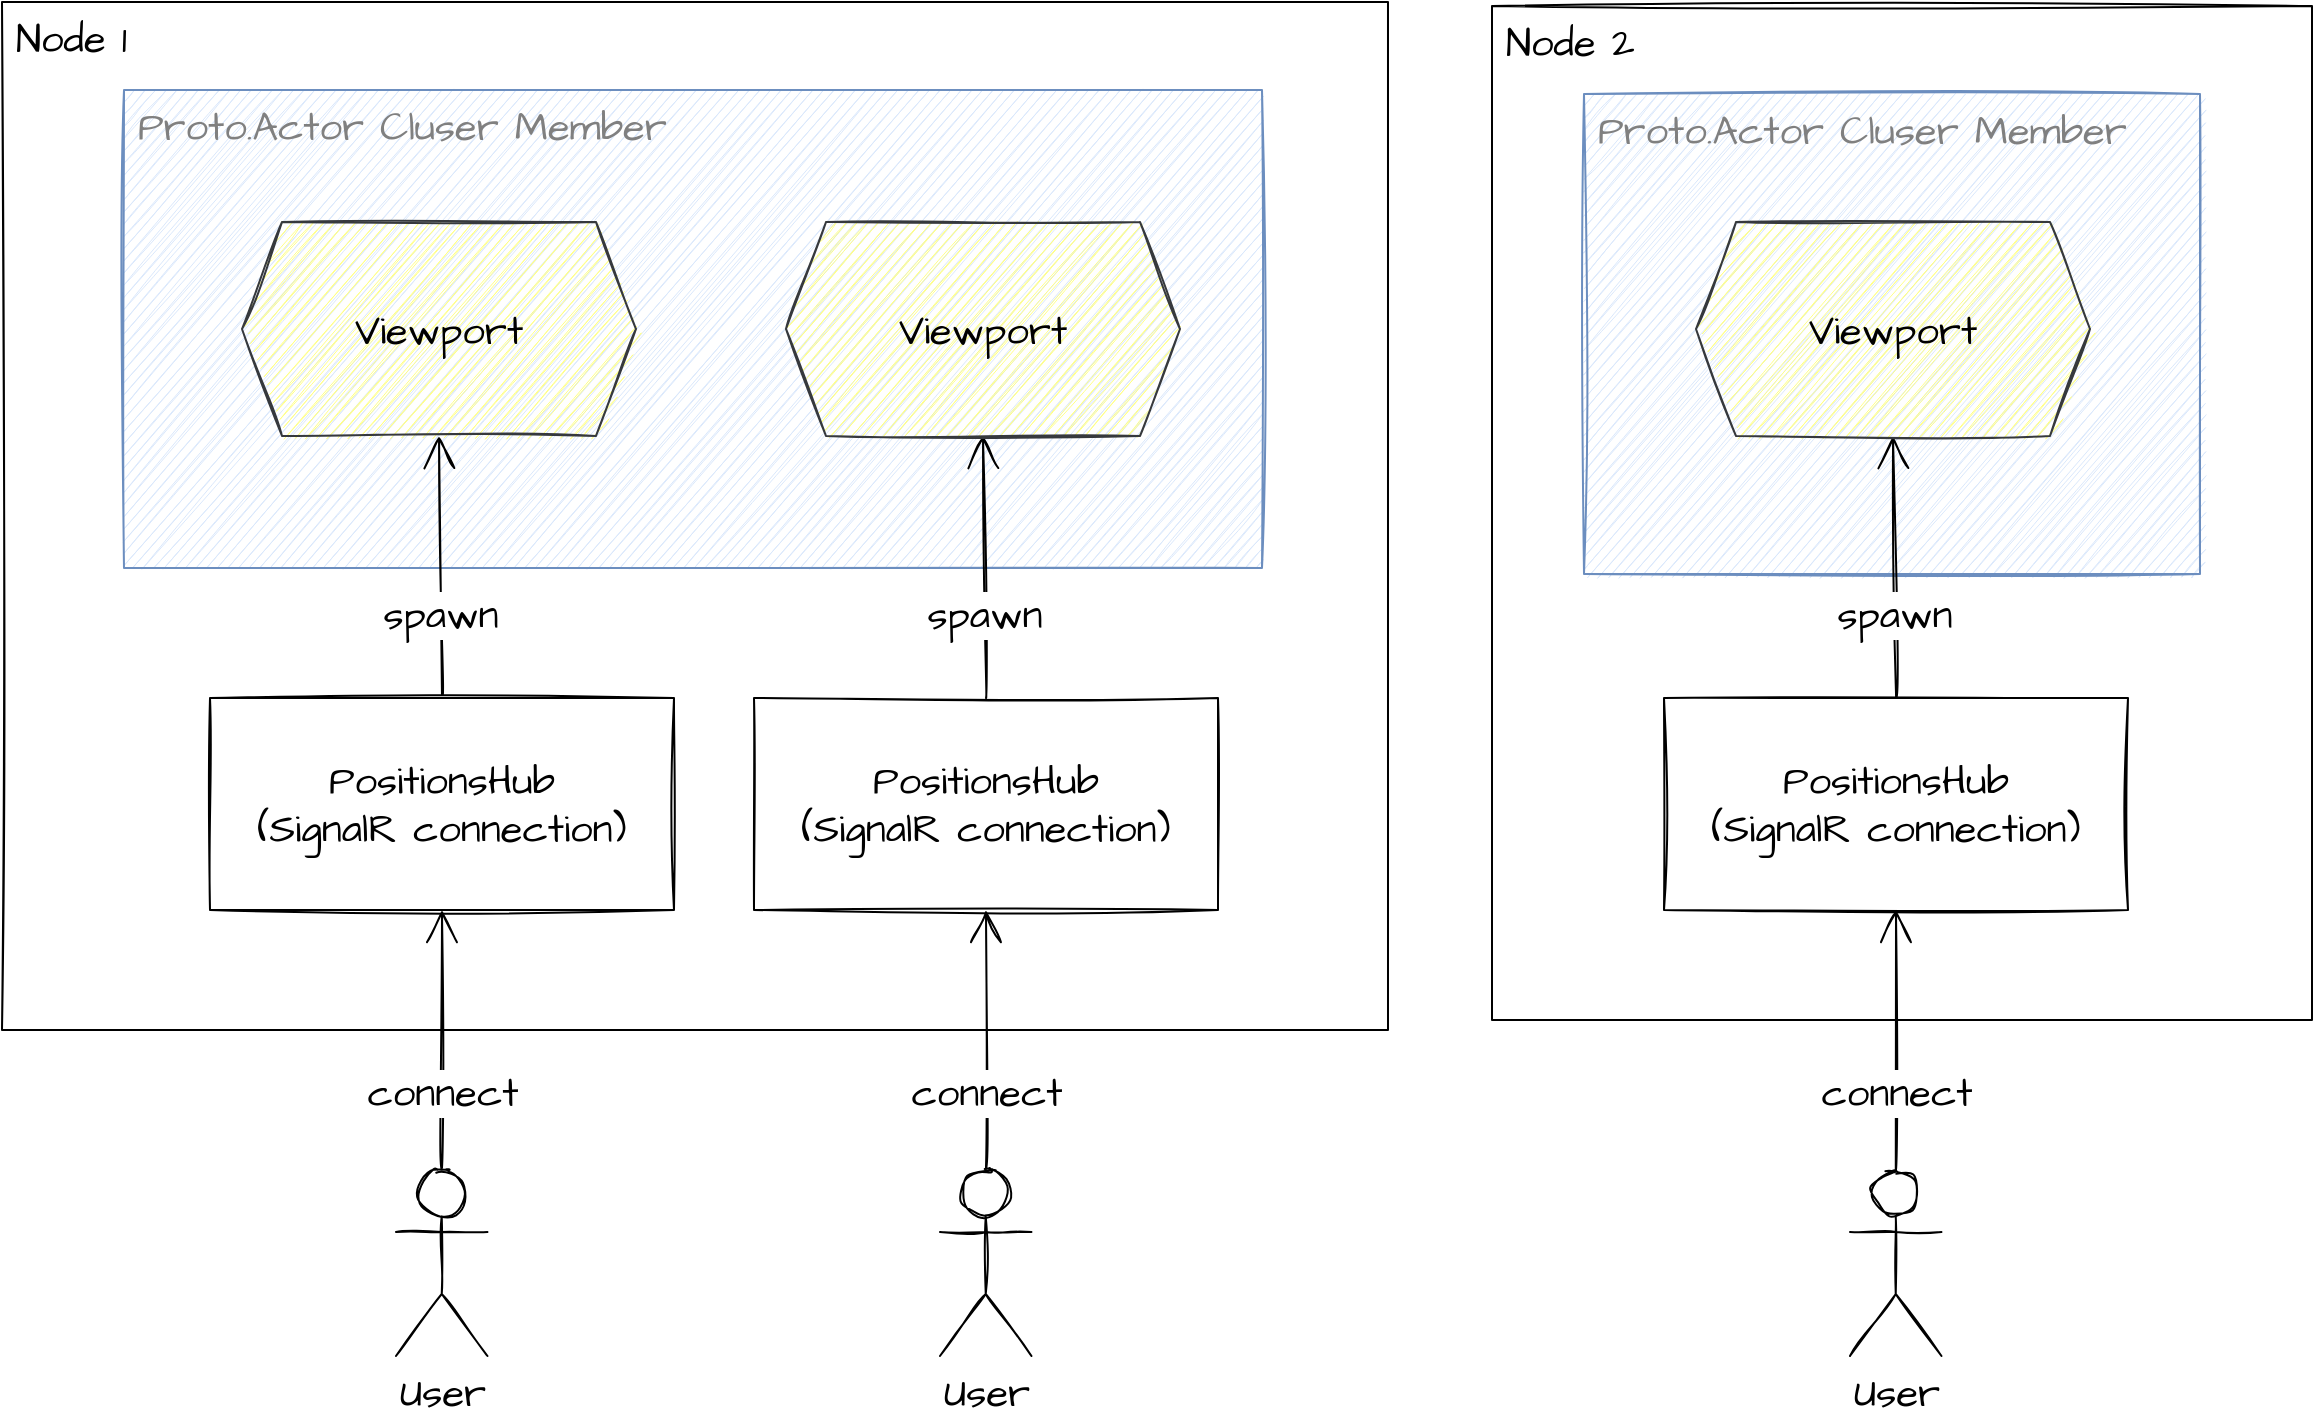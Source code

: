 <mxfile version="15.2.4" type="device"><diagram id="C2J9TCyQ88oqgFuXmB26" name="Page-1"><mxGraphModel dx="4572" dy="152" grid="0" gridSize="10" guides="1" tooltips="1" connect="1" arrows="1" fold="1" page="0" pageScale="1" pageWidth="827" pageHeight="1169" math="0" shadow="0"><root><mxCell id="0"/><mxCell id="1" parent="0"/><mxCell id="D27ljaCf0Yv2C5KFOk9J-1" value="Node 2" style="rounded=0;whiteSpace=wrap;html=1;sketch=1;hachureGap=4;pointerEvents=0;fontFamily=Architects Daughter;fontSource=https%3A%2F%2Ffonts.googleapis.com%2Fcss%3Ffamily%3DArchitects%2BDaughter;fontSize=20;align=left;verticalAlign=top;spacingLeft=5;" vertex="1" parent="1"><mxGeometry x="150" y="1870" width="410" height="507" as="geometry"/></mxCell><mxCell id="D27ljaCf0Yv2C5KFOk9J-2" value="Node 1" style="rounded=0;whiteSpace=wrap;html=1;sketch=1;hachureGap=4;pointerEvents=0;fontFamily=Architects Daughter;fontSource=https%3A%2F%2Ffonts.googleapis.com%2Fcss%3Ffamily%3DArchitects%2BDaughter;fontSize=20;align=left;verticalAlign=top;spacingLeft=5;" vertex="1" parent="1"><mxGeometry x="-595" y="1868" width="693" height="514" as="geometry"/></mxCell><mxCell id="D27ljaCf0Yv2C5KFOk9J-3" value="Proto.Actor Cluser Member" style="rounded=0;whiteSpace=wrap;html=1;sketch=1;hachureGap=4;pointerEvents=0;fontFamily=Architects Daughter;fontSource=https%3A%2F%2Ffonts.googleapis.com%2Fcss%3Ffamily%3DArchitects%2BDaughter;fontSize=20;align=left;verticalAlign=top;spacingLeft=5;fillColor=#dae8fc;strokeColor=#6c8ebf;movable=1;resizable=1;rotatable=1;deletable=1;editable=1;connectable=1;fontColor=#808080;" vertex="1" parent="1"><mxGeometry x="-534" y="1912" width="569" height="239" as="geometry"/></mxCell><mxCell id="D27ljaCf0Yv2C5KFOk9J-4" value="Proto.Actor Cluser Member" style="rounded=0;whiteSpace=wrap;html=1;sketch=1;hachureGap=4;pointerEvents=0;fontFamily=Architects Daughter;fontSource=https%3A%2F%2Ffonts.googleapis.com%2Fcss%3Ffamily%3DArchitects%2BDaughter;fontSize=20;align=left;verticalAlign=top;spacingLeft=5;fillColor=#dae8fc;strokeColor=#6c8ebf;movable=1;resizable=1;rotatable=1;deletable=1;editable=1;connectable=1;fontColor=#808080;" vertex="1" parent="1"><mxGeometry x="196" y="1914" width="308" height="240" as="geometry"/></mxCell><mxCell id="D27ljaCf0Yv2C5KFOk9J-29" style="edgeStyle=none;curved=1;rounded=0;sketch=1;orthogonalLoop=1;jettySize=auto;html=1;exitX=0.5;exitY=0;exitDx=0;exitDy=0;entryX=0.5;entryY=1;entryDx=0;entryDy=0;fontFamily=Architects Daughter;fontSource=https%3A%2F%2Ffonts.googleapis.com%2Fcss%3Ffamily%3DArchitects%2BDaughter;fontSize=20;endArrow=open;startSize=14;endSize=14;sourcePerimeterSpacing=8;targetPerimeterSpacing=8;" edge="1" parent="1" source="D27ljaCf0Yv2C5KFOk9J-19" target="D27ljaCf0Yv2C5KFOk9J-27"><mxGeometry relative="1" as="geometry"/></mxCell><mxCell id="D27ljaCf0Yv2C5KFOk9J-31" value="spawn" style="edgeLabel;html=1;align=center;verticalAlign=middle;resizable=0;points=[];fontSize=20;fontFamily=Architects Daughter;" vertex="1" connectable="0" parent="D27ljaCf0Yv2C5KFOk9J-29"><mxGeometry x="-0.355" y="1" relative="1" as="geometry"><mxPoint as="offset"/></mxGeometry></mxCell><mxCell id="D27ljaCf0Yv2C5KFOk9J-19" value="PositionsHub&lt;br&gt;(SignalR connection)" style="rounded=0;whiteSpace=wrap;html=1;sketch=1;hachureGap=4;pointerEvents=0;fontFamily=Architects Daughter;fontSource=https%3A%2F%2Ffonts.googleapis.com%2Fcss%3Ffamily%3DArchitects%2BDaughter;fontSize=20;" vertex="1" parent="1"><mxGeometry x="-491" y="2216" width="232" height="106" as="geometry"/></mxCell><mxCell id="D27ljaCf0Yv2C5KFOk9J-28" style="edgeStyle=none;curved=1;rounded=0;sketch=1;orthogonalLoop=1;jettySize=auto;html=1;exitX=0.5;exitY=0;exitDx=0;exitDy=0;exitPerimeter=0;entryX=0.5;entryY=1;entryDx=0;entryDy=0;fontFamily=Architects Daughter;fontSource=https%3A%2F%2Ffonts.googleapis.com%2Fcss%3Ffamily%3DArchitects%2BDaughter;fontSize=20;endArrow=open;startSize=14;endSize=14;sourcePerimeterSpacing=8;targetPerimeterSpacing=8;" edge="1" parent="1" source="D27ljaCf0Yv2C5KFOk9J-22" target="D27ljaCf0Yv2C5KFOk9J-19"><mxGeometry relative="1" as="geometry"/></mxCell><mxCell id="D27ljaCf0Yv2C5KFOk9J-30" value="connect" style="edgeLabel;html=1;align=center;verticalAlign=middle;resizable=0;points=[];fontSize=20;fontFamily=Architects Daughter;" vertex="1" connectable="0" parent="D27ljaCf0Yv2C5KFOk9J-28"><mxGeometry x="-0.226" relative="1" as="geometry"><mxPoint y="11" as="offset"/></mxGeometry></mxCell><mxCell id="D27ljaCf0Yv2C5KFOk9J-22" value="User" style="shape=umlActor;verticalLabelPosition=bottom;verticalAlign=top;html=1;outlineConnect=0;sketch=1;hachureGap=4;pointerEvents=0;fontFamily=Architects Daughter;fontSource=https%3A%2F%2Ffonts.googleapis.com%2Fcss%3Ffamily%3DArchitects%2BDaughter;fontSize=20;" vertex="1" parent="1"><mxGeometry x="-398" y="2452" width="45.74" height="93" as="geometry"/></mxCell><mxCell id="D27ljaCf0Yv2C5KFOk9J-27" value="Viewport" style="shape=hexagon;perimeter=hexagonPerimeter2;whiteSpace=wrap;html=1;fixedSize=1;sketch=1;hachureGap=4;pointerEvents=0;fontFamily=Architects Daughter;fontSource=https%3A%2F%2Ffonts.googleapis.com%2Fcss%3Ffamily%3DArchitects%2BDaughter;fontSize=20;strokeColor=#36393d;align=center;verticalAlign=middle;rounded=0;fillColor=#ffff88;" vertex="1" parent="1"><mxGeometry x="-475" y="1978" width="197" height="107" as="geometry"/></mxCell><mxCell id="D27ljaCf0Yv2C5KFOk9J-32" style="edgeStyle=none;curved=1;rounded=0;sketch=1;orthogonalLoop=1;jettySize=auto;html=1;exitX=0.5;exitY=0;exitDx=0;exitDy=0;entryX=0.5;entryY=1;entryDx=0;entryDy=0;fontFamily=Architects Daughter;fontSource=https%3A%2F%2Ffonts.googleapis.com%2Fcss%3Ffamily%3DArchitects%2BDaughter;fontSize=20;endArrow=open;startSize=14;endSize=14;sourcePerimeterSpacing=8;targetPerimeterSpacing=8;" edge="1" source="D27ljaCf0Yv2C5KFOk9J-34" target="D27ljaCf0Yv2C5KFOk9J-38" parent="1"><mxGeometry relative="1" as="geometry"/></mxCell><mxCell id="D27ljaCf0Yv2C5KFOk9J-33" value="spawn" style="edgeLabel;html=1;align=center;verticalAlign=middle;resizable=0;points=[];fontSize=20;fontFamily=Architects Daughter;" vertex="1" connectable="0" parent="D27ljaCf0Yv2C5KFOk9J-32"><mxGeometry x="-0.355" y="1" relative="1" as="geometry"><mxPoint as="offset"/></mxGeometry></mxCell><mxCell id="D27ljaCf0Yv2C5KFOk9J-34" value="PositionsHub&lt;br&gt;(SignalR connection)" style="rounded=0;whiteSpace=wrap;html=1;sketch=1;hachureGap=4;pointerEvents=0;fontFamily=Architects Daughter;fontSource=https%3A%2F%2Ffonts.googleapis.com%2Fcss%3Ffamily%3DArchitects%2BDaughter;fontSize=20;" vertex="1" parent="1"><mxGeometry x="-219" y="2216" width="232" height="106" as="geometry"/></mxCell><mxCell id="D27ljaCf0Yv2C5KFOk9J-35" style="edgeStyle=none;curved=1;rounded=0;sketch=1;orthogonalLoop=1;jettySize=auto;html=1;exitX=0.5;exitY=0;exitDx=0;exitDy=0;exitPerimeter=0;entryX=0.5;entryY=1;entryDx=0;entryDy=0;fontFamily=Architects Daughter;fontSource=https%3A%2F%2Ffonts.googleapis.com%2Fcss%3Ffamily%3DArchitects%2BDaughter;fontSize=20;endArrow=open;startSize=14;endSize=14;sourcePerimeterSpacing=8;targetPerimeterSpacing=8;" edge="1" source="D27ljaCf0Yv2C5KFOk9J-37" target="D27ljaCf0Yv2C5KFOk9J-34" parent="1"><mxGeometry relative="1" as="geometry"/></mxCell><mxCell id="D27ljaCf0Yv2C5KFOk9J-36" value="connect" style="edgeLabel;html=1;align=center;verticalAlign=middle;resizable=0;points=[];fontSize=20;fontFamily=Architects Daughter;" vertex="1" connectable="0" parent="D27ljaCf0Yv2C5KFOk9J-35"><mxGeometry x="-0.226" relative="1" as="geometry"><mxPoint y="11" as="offset"/></mxGeometry></mxCell><mxCell id="D27ljaCf0Yv2C5KFOk9J-37" value="User" style="shape=umlActor;verticalLabelPosition=bottom;verticalAlign=top;html=1;outlineConnect=0;sketch=1;hachureGap=4;pointerEvents=0;fontFamily=Architects Daughter;fontSource=https%3A%2F%2Ffonts.googleapis.com%2Fcss%3Ffamily%3DArchitects%2BDaughter;fontSize=20;" vertex="1" parent="1"><mxGeometry x="-126" y="2452" width="45.74" height="93" as="geometry"/></mxCell><mxCell id="D27ljaCf0Yv2C5KFOk9J-38" value="Viewport" style="shape=hexagon;perimeter=hexagonPerimeter2;whiteSpace=wrap;html=1;fixedSize=1;sketch=1;hachureGap=4;pointerEvents=0;fontFamily=Architects Daughter;fontSource=https%3A%2F%2Ffonts.googleapis.com%2Fcss%3Ffamily%3DArchitects%2BDaughter;fontSize=20;strokeColor=#36393d;align=center;verticalAlign=middle;rounded=0;fillColor=#ffff88;" vertex="1" parent="1"><mxGeometry x="-203" y="1978" width="197" height="107" as="geometry"/></mxCell><mxCell id="D27ljaCf0Yv2C5KFOk9J-39" style="edgeStyle=none;curved=1;rounded=0;sketch=1;orthogonalLoop=1;jettySize=auto;html=1;exitX=0.5;exitY=0;exitDx=0;exitDy=0;entryX=0.5;entryY=1;entryDx=0;entryDy=0;fontFamily=Architects Daughter;fontSource=https%3A%2F%2Ffonts.googleapis.com%2Fcss%3Ffamily%3DArchitects%2BDaughter;fontSize=20;endArrow=open;startSize=14;endSize=14;sourcePerimeterSpacing=8;targetPerimeterSpacing=8;" edge="1" source="D27ljaCf0Yv2C5KFOk9J-41" target="D27ljaCf0Yv2C5KFOk9J-45" parent="1"><mxGeometry relative="1" as="geometry"/></mxCell><mxCell id="D27ljaCf0Yv2C5KFOk9J-40" value="spawn" style="edgeLabel;html=1;align=center;verticalAlign=middle;resizable=0;points=[];fontSize=20;fontFamily=Architects Daughter;" vertex="1" connectable="0" parent="D27ljaCf0Yv2C5KFOk9J-39"><mxGeometry x="-0.355" y="1" relative="1" as="geometry"><mxPoint as="offset"/></mxGeometry></mxCell><mxCell id="D27ljaCf0Yv2C5KFOk9J-41" value="PositionsHub&lt;br&gt;(SignalR connection)" style="rounded=0;whiteSpace=wrap;html=1;sketch=1;hachureGap=4;pointerEvents=0;fontFamily=Architects Daughter;fontSource=https%3A%2F%2Ffonts.googleapis.com%2Fcss%3Ffamily%3DArchitects%2BDaughter;fontSize=20;" vertex="1" parent="1"><mxGeometry x="236" y="2216" width="232" height="106" as="geometry"/></mxCell><mxCell id="D27ljaCf0Yv2C5KFOk9J-42" style="edgeStyle=none;curved=1;rounded=0;sketch=1;orthogonalLoop=1;jettySize=auto;html=1;exitX=0.5;exitY=0;exitDx=0;exitDy=0;exitPerimeter=0;entryX=0.5;entryY=1;entryDx=0;entryDy=0;fontFamily=Architects Daughter;fontSource=https%3A%2F%2Ffonts.googleapis.com%2Fcss%3Ffamily%3DArchitects%2BDaughter;fontSize=20;endArrow=open;startSize=14;endSize=14;sourcePerimeterSpacing=8;targetPerimeterSpacing=8;" edge="1" source="D27ljaCf0Yv2C5KFOk9J-44" target="D27ljaCf0Yv2C5KFOk9J-41" parent="1"><mxGeometry relative="1" as="geometry"/></mxCell><mxCell id="D27ljaCf0Yv2C5KFOk9J-43" value="connect" style="edgeLabel;html=1;align=center;verticalAlign=middle;resizable=0;points=[];fontSize=20;fontFamily=Architects Daughter;" vertex="1" connectable="0" parent="D27ljaCf0Yv2C5KFOk9J-42"><mxGeometry x="-0.226" relative="1" as="geometry"><mxPoint y="11" as="offset"/></mxGeometry></mxCell><mxCell id="D27ljaCf0Yv2C5KFOk9J-44" value="User" style="shape=umlActor;verticalLabelPosition=bottom;verticalAlign=top;html=1;outlineConnect=0;sketch=1;hachureGap=4;pointerEvents=0;fontFamily=Architects Daughter;fontSource=https%3A%2F%2Ffonts.googleapis.com%2Fcss%3Ffamily%3DArchitects%2BDaughter;fontSize=20;" vertex="1" parent="1"><mxGeometry x="329" y="2452" width="45.74" height="93" as="geometry"/></mxCell><mxCell id="D27ljaCf0Yv2C5KFOk9J-45" value="Viewport" style="shape=hexagon;perimeter=hexagonPerimeter2;whiteSpace=wrap;html=1;fixedSize=1;sketch=1;hachureGap=4;pointerEvents=0;fontFamily=Architects Daughter;fontSource=https%3A%2F%2Ffonts.googleapis.com%2Fcss%3Ffamily%3DArchitects%2BDaughter;fontSize=20;strokeColor=#36393d;align=center;verticalAlign=middle;rounded=0;fillColor=#ffff88;" vertex="1" parent="1"><mxGeometry x="252" y="1978" width="197" height="107" as="geometry"/></mxCell></root></mxGraphModel></diagram></mxfile>